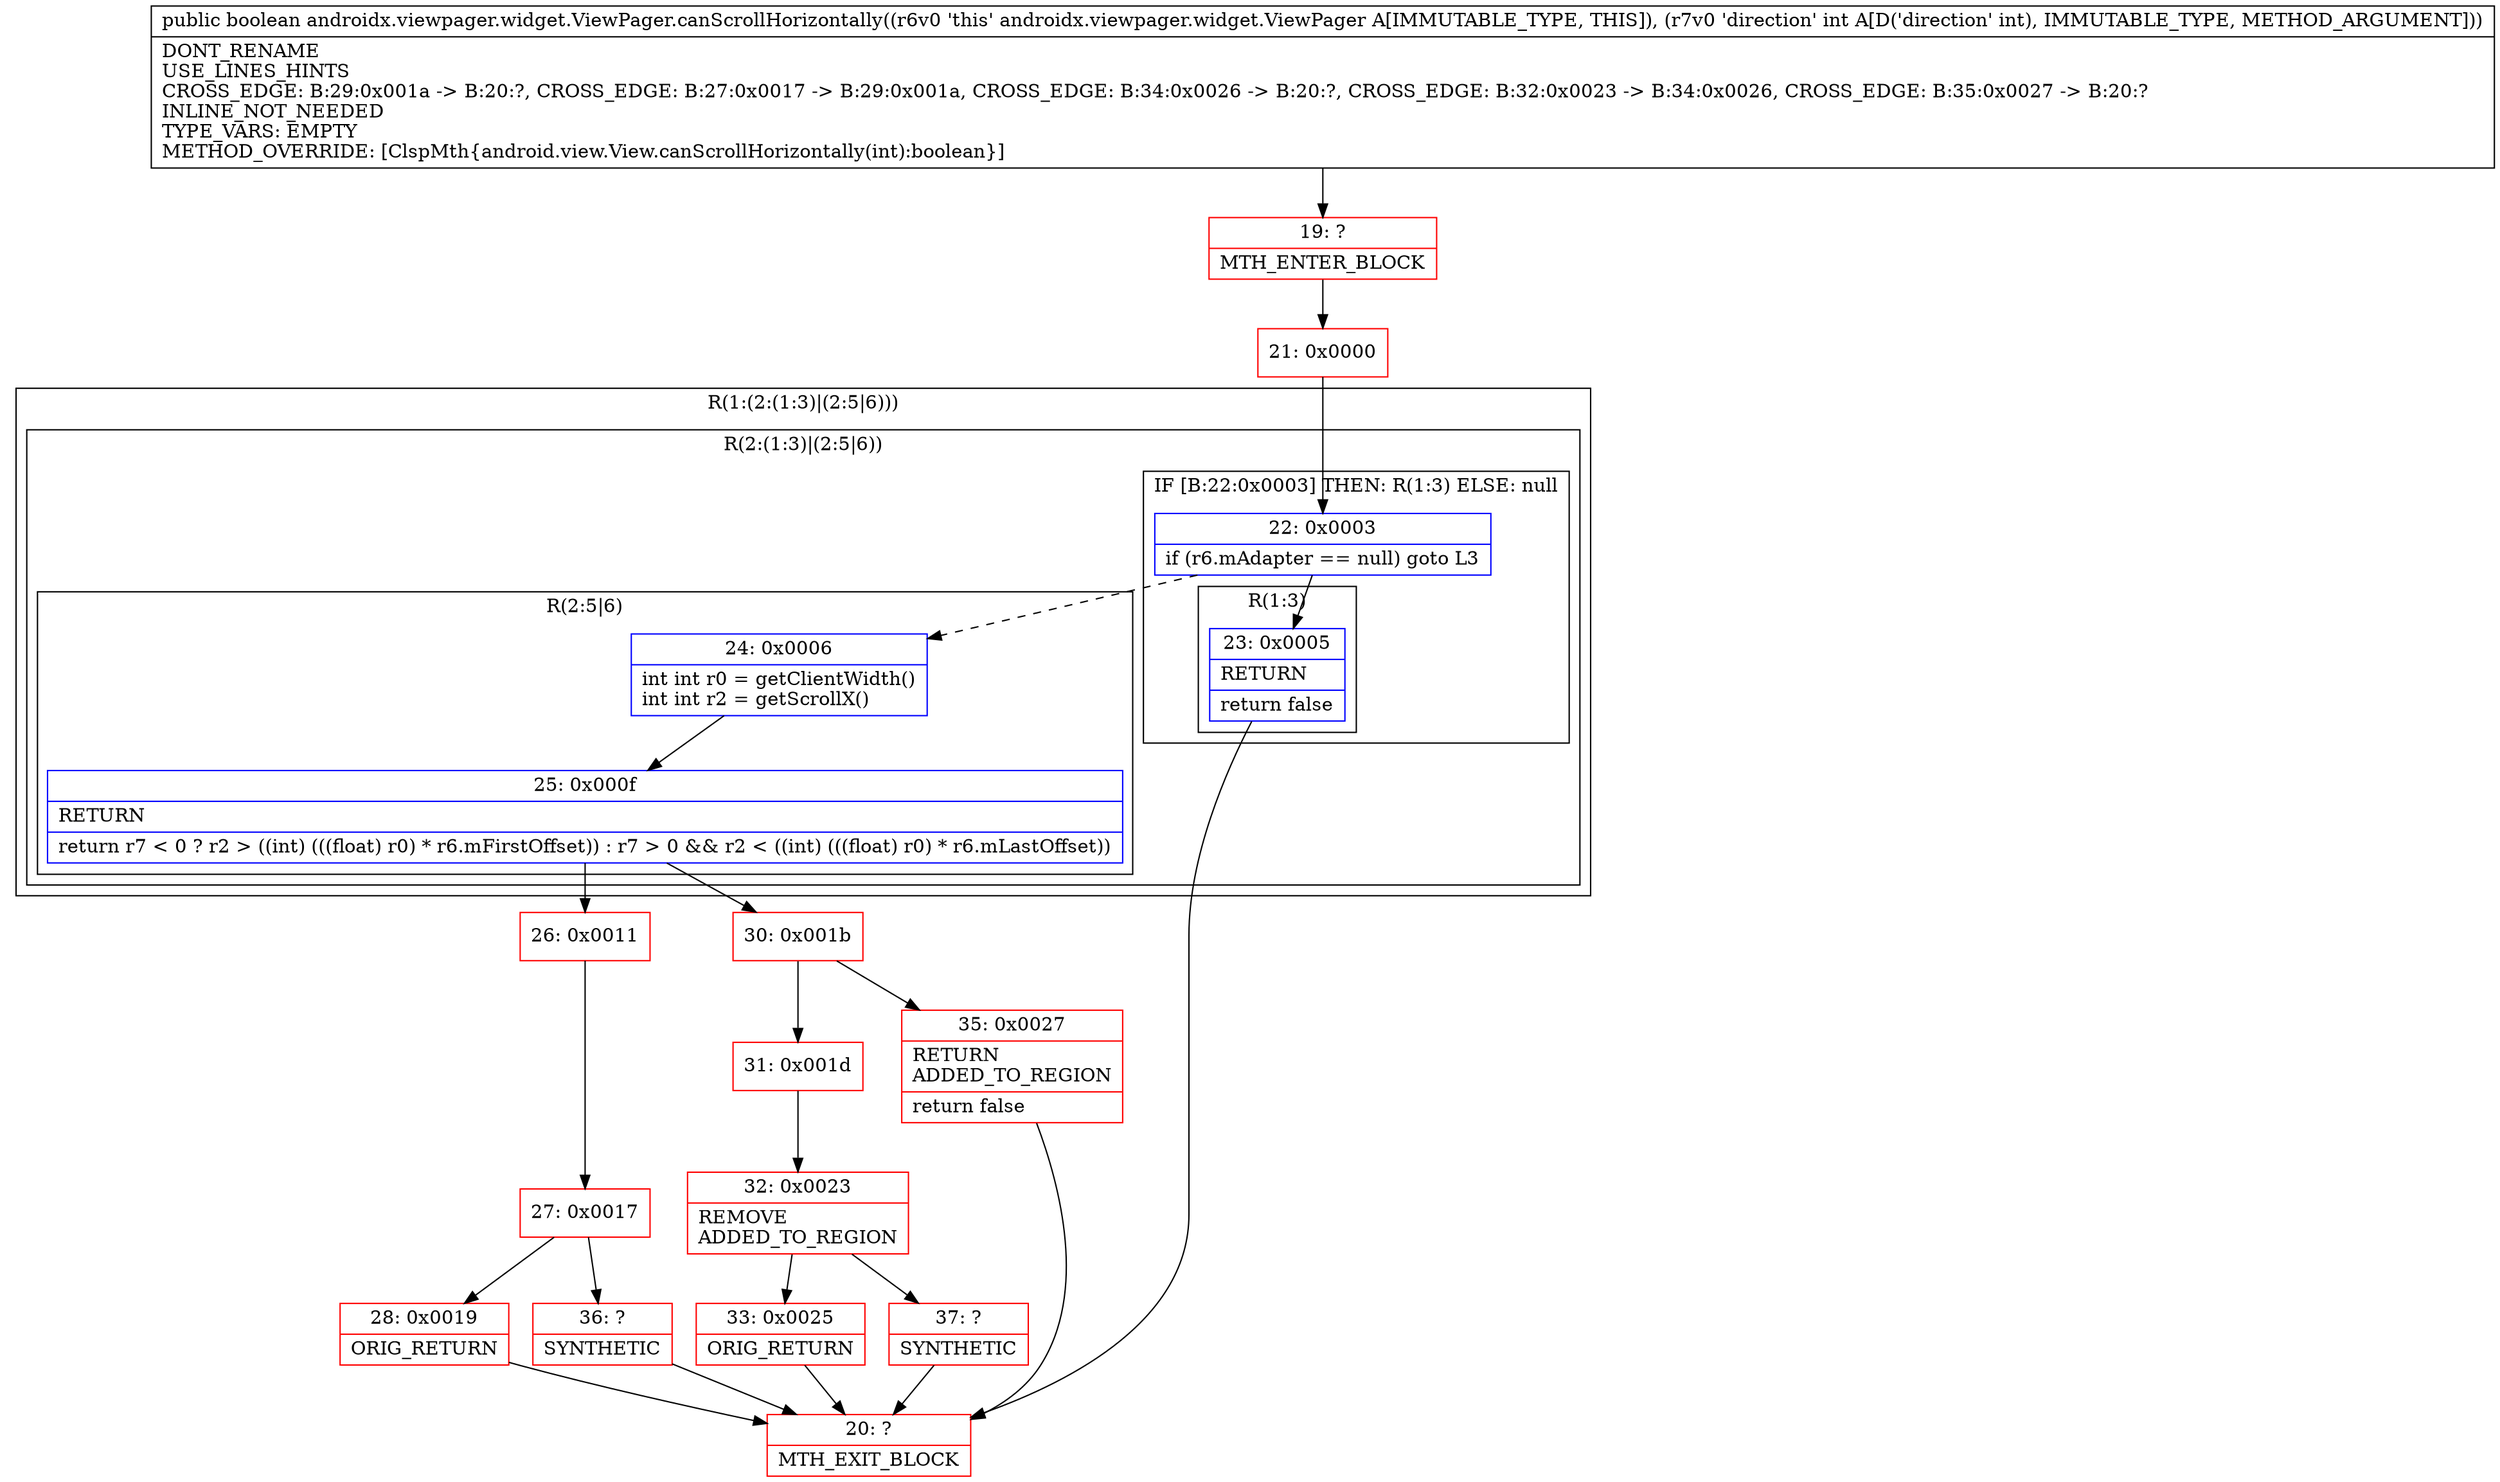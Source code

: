 digraph "CFG forandroidx.viewpager.widget.ViewPager.canScrollHorizontally(I)Z" {
subgraph cluster_Region_1859227326 {
label = "R(1:(2:(1:3)|(2:5|6)))";
node [shape=record,color=blue];
subgraph cluster_Region_1187424575 {
label = "R(2:(1:3)|(2:5|6))";
node [shape=record,color=blue];
subgraph cluster_IfRegion_443360221 {
label = "IF [B:22:0x0003] THEN: R(1:3) ELSE: null";
node [shape=record,color=blue];
Node_22 [shape=record,label="{22\:\ 0x0003|if (r6.mAdapter == null) goto L3\l}"];
subgraph cluster_Region_536092625 {
label = "R(1:3)";
node [shape=record,color=blue];
Node_23 [shape=record,label="{23\:\ 0x0005|RETURN\l|return false\l}"];
}
}
subgraph cluster_Region_814746820 {
label = "R(2:5|6)";
node [shape=record,color=blue];
Node_24 [shape=record,label="{24\:\ 0x0006|int int r0 = getClientWidth()\lint int r2 = getScrollX()\l}"];
Node_25 [shape=record,label="{25\:\ 0x000f|RETURN\l|return r7 \< 0 ? r2 \> ((int) (((float) r0) * r6.mFirstOffset)) : r7 \> 0 && r2 \< ((int) (((float) r0) * r6.mLastOffset))\l}"];
}
}
}
Node_19 [shape=record,color=red,label="{19\:\ ?|MTH_ENTER_BLOCK\l}"];
Node_21 [shape=record,color=red,label="{21\:\ 0x0000}"];
Node_20 [shape=record,color=red,label="{20\:\ ?|MTH_EXIT_BLOCK\l}"];
Node_26 [shape=record,color=red,label="{26\:\ 0x0011}"];
Node_27 [shape=record,color=red,label="{27\:\ 0x0017}"];
Node_28 [shape=record,color=red,label="{28\:\ 0x0019|ORIG_RETURN\l}"];
Node_36 [shape=record,color=red,label="{36\:\ ?|SYNTHETIC\l}"];
Node_30 [shape=record,color=red,label="{30\:\ 0x001b}"];
Node_31 [shape=record,color=red,label="{31\:\ 0x001d}"];
Node_32 [shape=record,color=red,label="{32\:\ 0x0023|REMOVE\lADDED_TO_REGION\l}"];
Node_33 [shape=record,color=red,label="{33\:\ 0x0025|ORIG_RETURN\l}"];
Node_37 [shape=record,color=red,label="{37\:\ ?|SYNTHETIC\l}"];
Node_35 [shape=record,color=red,label="{35\:\ 0x0027|RETURN\lADDED_TO_REGION\l|return false\l}"];
MethodNode[shape=record,label="{public boolean androidx.viewpager.widget.ViewPager.canScrollHorizontally((r6v0 'this' androidx.viewpager.widget.ViewPager A[IMMUTABLE_TYPE, THIS]), (r7v0 'direction' int A[D('direction' int), IMMUTABLE_TYPE, METHOD_ARGUMENT]))  | DONT_RENAME\lUSE_LINES_HINTS\lCROSS_EDGE: B:29:0x001a \-\> B:20:?, CROSS_EDGE: B:27:0x0017 \-\> B:29:0x001a, CROSS_EDGE: B:34:0x0026 \-\> B:20:?, CROSS_EDGE: B:32:0x0023 \-\> B:34:0x0026, CROSS_EDGE: B:35:0x0027 \-\> B:20:?\lINLINE_NOT_NEEDED\lTYPE_VARS: EMPTY\lMETHOD_OVERRIDE: [ClspMth\{android.view.View.canScrollHorizontally(int):boolean\}]\l}"];
MethodNode -> Node_19;Node_22 -> Node_23;
Node_22 -> Node_24[style=dashed];
Node_23 -> Node_20;
Node_24 -> Node_25;
Node_25 -> Node_26;
Node_25 -> Node_30;
Node_19 -> Node_21;
Node_21 -> Node_22;
Node_26 -> Node_27;
Node_27 -> Node_28;
Node_27 -> Node_36;
Node_28 -> Node_20;
Node_36 -> Node_20;
Node_30 -> Node_31;
Node_30 -> Node_35;
Node_31 -> Node_32;
Node_32 -> Node_33;
Node_32 -> Node_37;
Node_33 -> Node_20;
Node_37 -> Node_20;
Node_35 -> Node_20;
}

